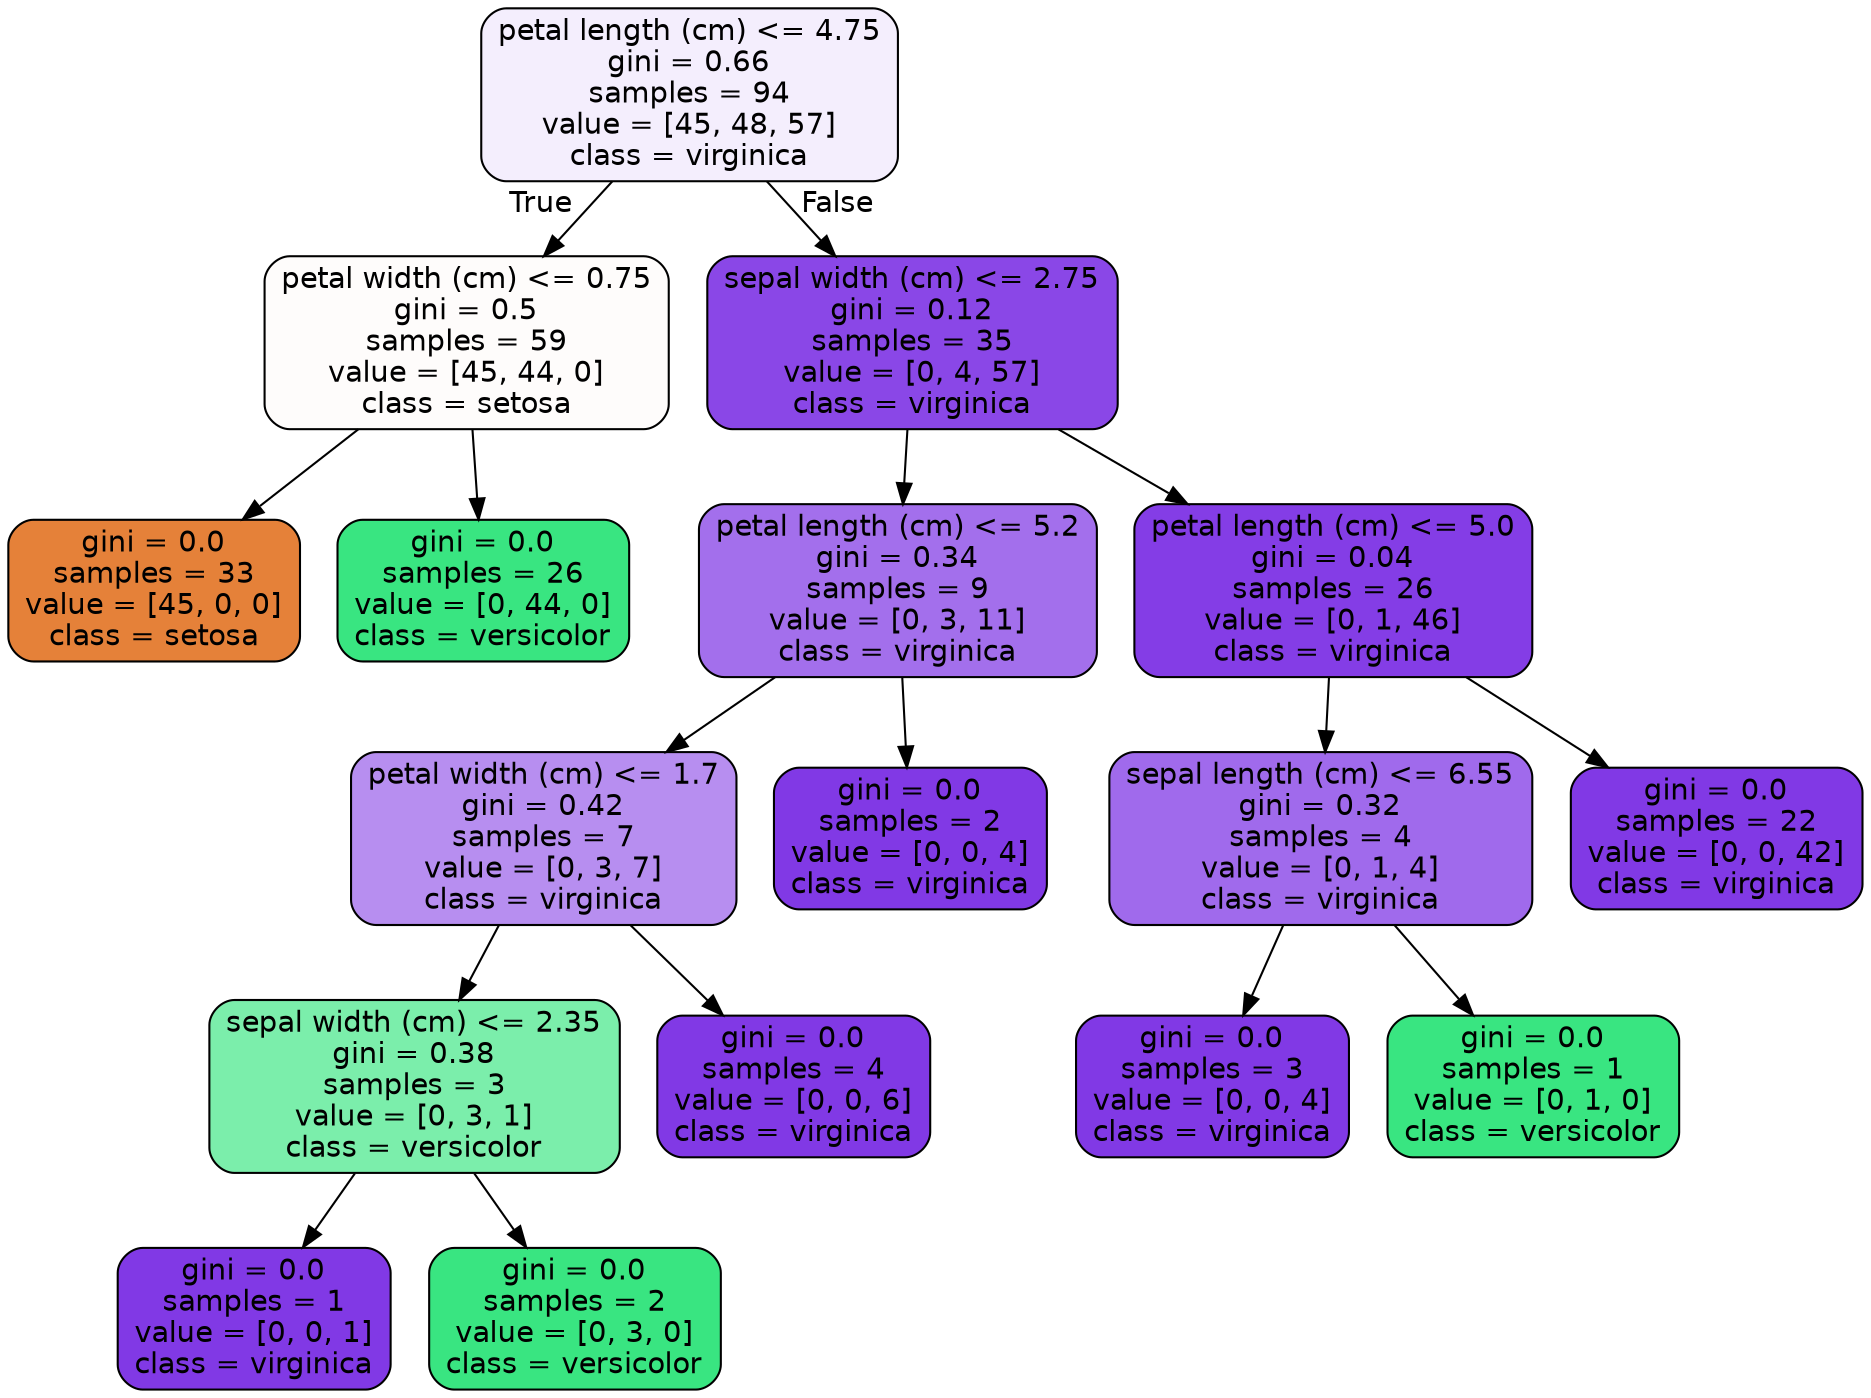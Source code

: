 digraph Tree {
node [shape=box, style="filled, rounded", color="black", fontname=helvetica] ;
edge [fontname=helvetica] ;
0 [label="petal length (cm) <= 4.75\ngini = 0.66\nsamples = 94\nvalue = [45, 48, 57]\nclass = virginica", fillcolor="#f4eefd"] ;
1 [label="petal width (cm) <= 0.75\ngini = 0.5\nsamples = 59\nvalue = [45, 44, 0]\nclass = setosa", fillcolor="#fefcfb"] ;
0 -> 1 [labeldistance=2.5, labelangle=45, headlabel="True"] ;
2 [label="gini = 0.0\nsamples = 33\nvalue = [45, 0, 0]\nclass = setosa", fillcolor="#e58139"] ;
1 -> 2 ;
3 [label="gini = 0.0\nsamples = 26\nvalue = [0, 44, 0]\nclass = versicolor", fillcolor="#39e581"] ;
1 -> 3 ;
4 [label="sepal width (cm) <= 2.75\ngini = 0.12\nsamples = 35\nvalue = [0, 4, 57]\nclass = virginica", fillcolor="#8a47e7"] ;
0 -> 4 [labeldistance=2.5, labelangle=-45, headlabel="False"] ;
5 [label="petal length (cm) <= 5.2\ngini = 0.34\nsamples = 9\nvalue = [0, 3, 11]\nclass = virginica", fillcolor="#a36fec"] ;
4 -> 5 ;
6 [label="petal width (cm) <= 1.7\ngini = 0.42\nsamples = 7\nvalue = [0, 3, 7]\nclass = virginica", fillcolor="#b78ef0"] ;
5 -> 6 ;
7 [label="sepal width (cm) <= 2.35\ngini = 0.38\nsamples = 3\nvalue = [0, 3, 1]\nclass = versicolor", fillcolor="#7beeab"] ;
6 -> 7 ;
8 [label="gini = 0.0\nsamples = 1\nvalue = [0, 0, 1]\nclass = virginica", fillcolor="#8139e5"] ;
7 -> 8 ;
9 [label="gini = 0.0\nsamples = 2\nvalue = [0, 3, 0]\nclass = versicolor", fillcolor="#39e581"] ;
7 -> 9 ;
10 [label="gini = 0.0\nsamples = 4\nvalue = [0, 0, 6]\nclass = virginica", fillcolor="#8139e5"] ;
6 -> 10 ;
11 [label="gini = 0.0\nsamples = 2\nvalue = [0, 0, 4]\nclass = virginica", fillcolor="#8139e5"] ;
5 -> 11 ;
12 [label="petal length (cm) <= 5.0\ngini = 0.04\nsamples = 26\nvalue = [0, 1, 46]\nclass = virginica", fillcolor="#843de6"] ;
4 -> 12 ;
13 [label="sepal length (cm) <= 6.55\ngini = 0.32\nsamples = 4\nvalue = [0, 1, 4]\nclass = virginica", fillcolor="#a06aec"] ;
12 -> 13 ;
14 [label="gini = 0.0\nsamples = 3\nvalue = [0, 0, 4]\nclass = virginica", fillcolor="#8139e5"] ;
13 -> 14 ;
15 [label="gini = 0.0\nsamples = 1\nvalue = [0, 1, 0]\nclass = versicolor", fillcolor="#39e581"] ;
13 -> 15 ;
16 [label="gini = 0.0\nsamples = 22\nvalue = [0, 0, 42]\nclass = virginica", fillcolor="#8139e5"] ;
12 -> 16 ;
}